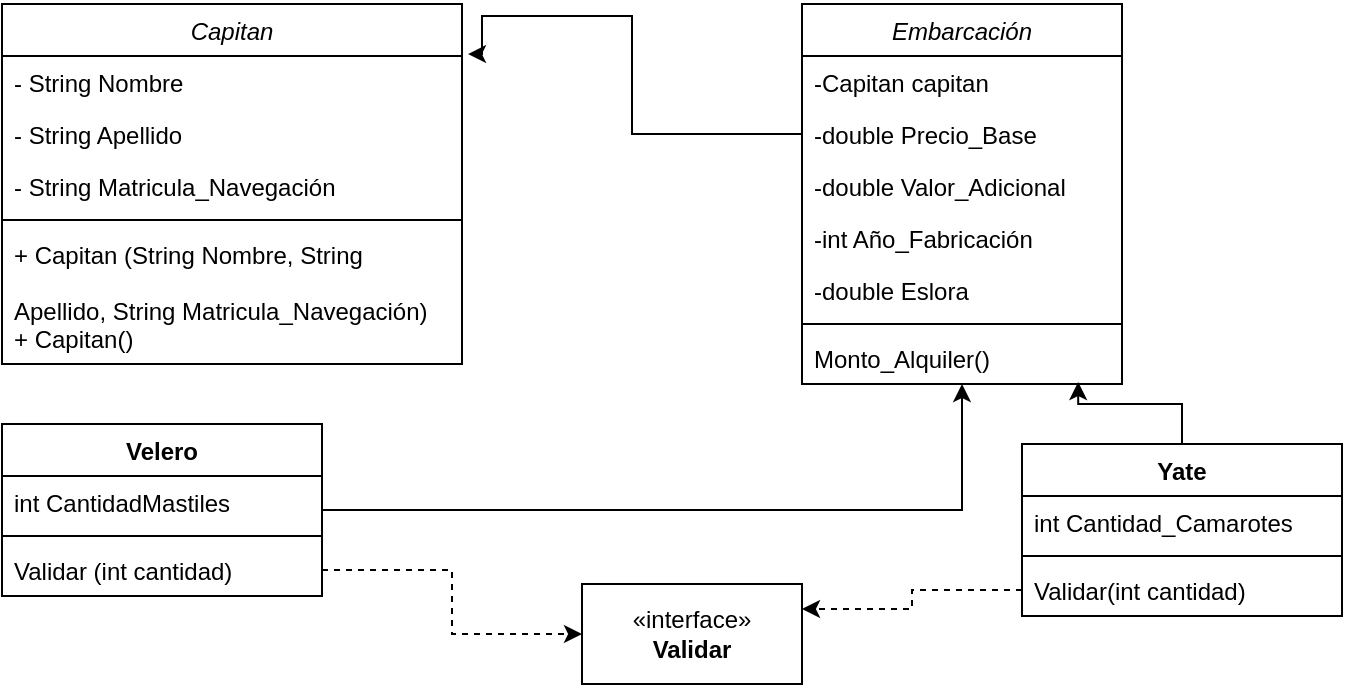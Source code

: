 <mxfile version="22.0.3" type="device">
  <diagram id="C5RBs43oDa-KdzZeNtuy" name="Page-1">
    <mxGraphModel dx="874" dy="462" grid="1" gridSize="10" guides="1" tooltips="1" connect="1" arrows="1" fold="1" page="1" pageScale="1" pageWidth="827" pageHeight="1169" math="0" shadow="0">
      <root>
        <mxCell id="WIyWlLk6GJQsqaUBKTNV-0" />
        <mxCell id="WIyWlLk6GJQsqaUBKTNV-1" parent="WIyWlLk6GJQsqaUBKTNV-0" />
        <mxCell id="zkfFHV4jXpPFQw0GAbJ--0" value="Capitan" style="swimlane;fontStyle=2;align=center;verticalAlign=top;childLayout=stackLayout;horizontal=1;startSize=26;horizontalStack=0;resizeParent=1;resizeLast=0;collapsible=1;marginBottom=0;rounded=0;shadow=0;strokeWidth=1;" parent="WIyWlLk6GJQsqaUBKTNV-1" vertex="1">
          <mxGeometry x="130" y="30" width="230" height="180" as="geometry">
            <mxRectangle x="230" y="140" width="160" height="26" as="alternateBounds" />
          </mxGeometry>
        </mxCell>
        <mxCell id="zkfFHV4jXpPFQw0GAbJ--1" value="- String Nombre&#xa;" style="text;align=left;verticalAlign=top;spacingLeft=4;spacingRight=4;overflow=hidden;rotatable=0;points=[[0,0.5],[1,0.5]];portConstraint=eastwest;" parent="zkfFHV4jXpPFQw0GAbJ--0" vertex="1">
          <mxGeometry y="26" width="230" height="26" as="geometry" />
        </mxCell>
        <mxCell id="zkfFHV4jXpPFQw0GAbJ--2" value="- String Apellido" style="text;align=left;verticalAlign=top;spacingLeft=4;spacingRight=4;overflow=hidden;rotatable=0;points=[[0,0.5],[1,0.5]];portConstraint=eastwest;rounded=0;shadow=0;html=0;" parent="zkfFHV4jXpPFQw0GAbJ--0" vertex="1">
          <mxGeometry y="52" width="230" height="26" as="geometry" />
        </mxCell>
        <mxCell id="zkfFHV4jXpPFQw0GAbJ--3" value="- String Matricula_Navegación" style="text;align=left;verticalAlign=top;spacingLeft=4;spacingRight=4;overflow=hidden;rotatable=0;points=[[0,0.5],[1,0.5]];portConstraint=eastwest;rounded=0;shadow=0;html=0;" parent="zkfFHV4jXpPFQw0GAbJ--0" vertex="1">
          <mxGeometry y="78" width="230" height="26" as="geometry" />
        </mxCell>
        <mxCell id="zkfFHV4jXpPFQw0GAbJ--4" value="" style="line;html=1;strokeWidth=1;align=left;verticalAlign=middle;spacingTop=-1;spacingLeft=3;spacingRight=3;rotatable=0;labelPosition=right;points=[];portConstraint=eastwest;" parent="zkfFHV4jXpPFQw0GAbJ--0" vertex="1">
          <mxGeometry y="104" width="230" height="8" as="geometry" />
        </mxCell>
        <mxCell id="zkfFHV4jXpPFQw0GAbJ--5" value="+ Capitan (String Nombre, String &#xa;&#xa;Apellido, String Matricula_Navegación)&#xa;+ Capitan()&#xa;&#xa;" style="text;align=left;verticalAlign=top;spacingLeft=4;spacingRight=4;overflow=hidden;rotatable=0;points=[[0,0.5],[1,0.5]];portConstraint=eastwest;" parent="zkfFHV4jXpPFQw0GAbJ--0" vertex="1">
          <mxGeometry y="112" width="230" height="68" as="geometry" />
        </mxCell>
        <mxCell id="MlrO2HQjequSHd-2nxd6-0" value="Embarcación" style="swimlane;fontStyle=2;align=center;verticalAlign=top;childLayout=stackLayout;horizontal=1;startSize=26;horizontalStack=0;resizeParent=1;resizeLast=0;collapsible=1;marginBottom=0;rounded=0;shadow=0;strokeWidth=1;" parent="WIyWlLk6GJQsqaUBKTNV-1" vertex="1">
          <mxGeometry x="530" y="30" width="160" height="190" as="geometry">
            <mxRectangle x="230" y="140" width="160" height="26" as="alternateBounds" />
          </mxGeometry>
        </mxCell>
        <mxCell id="MlrO2HQjequSHd-2nxd6-1" value="-Capitan capitan&#xa;" style="text;align=left;verticalAlign=top;spacingLeft=4;spacingRight=4;overflow=hidden;rotatable=0;points=[[0,0.5],[1,0.5]];portConstraint=eastwest;" parent="MlrO2HQjequSHd-2nxd6-0" vertex="1">
          <mxGeometry y="26" width="160" height="26" as="geometry" />
        </mxCell>
        <mxCell id="MlrO2HQjequSHd-2nxd6-9" value="-double Precio_Base&#xa;" style="text;align=left;verticalAlign=top;spacingLeft=4;spacingRight=4;overflow=hidden;rotatable=0;points=[[0,0.5],[1,0.5]];portConstraint=eastwest;" parent="MlrO2HQjequSHd-2nxd6-0" vertex="1">
          <mxGeometry y="52" width="160" height="26" as="geometry" />
        </mxCell>
        <mxCell id="MlrO2HQjequSHd-2nxd6-2" value="-double Valor_Adicional" style="text;align=left;verticalAlign=top;spacingLeft=4;spacingRight=4;overflow=hidden;rotatable=0;points=[[0,0.5],[1,0.5]];portConstraint=eastwest;rounded=0;shadow=0;html=0;" parent="MlrO2HQjequSHd-2nxd6-0" vertex="1">
          <mxGeometry y="78" width="160" height="26" as="geometry" />
        </mxCell>
        <mxCell id="MlrO2HQjequSHd-2nxd6-3" value="-int Año_Fabricación" style="text;align=left;verticalAlign=top;spacingLeft=4;spacingRight=4;overflow=hidden;rotatable=0;points=[[0,0.5],[1,0.5]];portConstraint=eastwest;rounded=0;shadow=0;html=0;" parent="MlrO2HQjequSHd-2nxd6-0" vertex="1">
          <mxGeometry y="104" width="160" height="26" as="geometry" />
        </mxCell>
        <mxCell id="MlrO2HQjequSHd-2nxd6-6" value="-double Eslora&#xa;" style="text;align=left;verticalAlign=top;spacingLeft=4;spacingRight=4;overflow=hidden;rotatable=0;points=[[0,0.5],[1,0.5]];portConstraint=eastwest;rounded=0;shadow=0;html=0;" parent="MlrO2HQjequSHd-2nxd6-0" vertex="1">
          <mxGeometry y="130" width="160" height="26" as="geometry" />
        </mxCell>
        <mxCell id="MlrO2HQjequSHd-2nxd6-4" value="" style="line;html=1;strokeWidth=1;align=left;verticalAlign=middle;spacingTop=-1;spacingLeft=3;spacingRight=3;rotatable=0;labelPosition=right;points=[];portConstraint=eastwest;" parent="MlrO2HQjequSHd-2nxd6-0" vertex="1">
          <mxGeometry y="156" width="160" height="8" as="geometry" />
        </mxCell>
        <mxCell id="MlrO2HQjequSHd-2nxd6-5" value="Monto_Alquiler()" style="text;align=left;verticalAlign=top;spacingLeft=4;spacingRight=4;overflow=hidden;rotatable=0;points=[[0,0.5],[1,0.5]];portConstraint=eastwest;" parent="MlrO2HQjequSHd-2nxd6-0" vertex="1">
          <mxGeometry y="164" width="160" height="26" as="geometry" />
        </mxCell>
        <mxCell id="xWQ-xjilkIsuWyzfWB-8-0" style="edgeStyle=orthogonalEdgeStyle;rounded=0;orthogonalLoop=1;jettySize=auto;html=1;" parent="WIyWlLk6GJQsqaUBKTNV-1" source="MlrO2HQjequSHd-2nxd6-11" target="MlrO2HQjequSHd-2nxd6-0" edge="1">
          <mxGeometry relative="1" as="geometry" />
        </mxCell>
        <mxCell id="MlrO2HQjequSHd-2nxd6-11" value="Velero" style="swimlane;fontStyle=1;align=center;verticalAlign=top;childLayout=stackLayout;horizontal=1;startSize=26;horizontalStack=0;resizeParent=1;resizeParentMax=0;resizeLast=0;collapsible=1;marginBottom=0;whiteSpace=wrap;html=1;" parent="WIyWlLk6GJQsqaUBKTNV-1" vertex="1">
          <mxGeometry x="130" y="240" width="160" height="86" as="geometry" />
        </mxCell>
        <mxCell id="MlrO2HQjequSHd-2nxd6-12" value="int CantidadMastiles" style="text;strokeColor=none;fillColor=none;align=left;verticalAlign=top;spacingLeft=4;spacingRight=4;overflow=hidden;rotatable=0;points=[[0,0.5],[1,0.5]];portConstraint=eastwest;whiteSpace=wrap;html=1;" parent="MlrO2HQjequSHd-2nxd6-11" vertex="1">
          <mxGeometry y="26" width="160" height="26" as="geometry" />
        </mxCell>
        <mxCell id="MlrO2HQjequSHd-2nxd6-13" value="" style="line;strokeWidth=1;fillColor=none;align=left;verticalAlign=middle;spacingTop=-1;spacingLeft=3;spacingRight=3;rotatable=0;labelPosition=right;points=[];portConstraint=eastwest;strokeColor=inherit;" parent="MlrO2HQjequSHd-2nxd6-11" vertex="1">
          <mxGeometry y="52" width="160" height="8" as="geometry" />
        </mxCell>
        <mxCell id="MlrO2HQjequSHd-2nxd6-14" value="Validar (int cantidad)" style="text;strokeColor=none;fillColor=none;align=left;verticalAlign=top;spacingLeft=4;spacingRight=4;overflow=hidden;rotatable=0;points=[[0,0.5],[1,0.5]];portConstraint=eastwest;whiteSpace=wrap;html=1;" parent="MlrO2HQjequSHd-2nxd6-11" vertex="1">
          <mxGeometry y="60" width="160" height="26" as="geometry" />
        </mxCell>
        <mxCell id="MlrO2HQjequSHd-2nxd6-17" value="Yate" style="swimlane;fontStyle=1;align=center;verticalAlign=top;childLayout=stackLayout;horizontal=1;startSize=26;horizontalStack=0;resizeParent=1;resizeParentMax=0;resizeLast=0;collapsible=1;marginBottom=0;whiteSpace=wrap;html=1;" parent="WIyWlLk6GJQsqaUBKTNV-1" vertex="1">
          <mxGeometry x="640" y="250" width="160" height="86" as="geometry" />
        </mxCell>
        <mxCell id="MlrO2HQjequSHd-2nxd6-18" value="int Cantidad_Camarotes" style="text;strokeColor=none;fillColor=none;align=left;verticalAlign=top;spacingLeft=4;spacingRight=4;overflow=hidden;rotatable=0;points=[[0,0.5],[1,0.5]];portConstraint=eastwest;whiteSpace=wrap;html=1;" parent="MlrO2HQjequSHd-2nxd6-17" vertex="1">
          <mxGeometry y="26" width="160" height="26" as="geometry" />
        </mxCell>
        <mxCell id="MlrO2HQjequSHd-2nxd6-19" value="" style="line;strokeWidth=1;fillColor=none;align=left;verticalAlign=middle;spacingTop=-1;spacingLeft=3;spacingRight=3;rotatable=0;labelPosition=right;points=[];portConstraint=eastwest;strokeColor=inherit;" parent="MlrO2HQjequSHd-2nxd6-17" vertex="1">
          <mxGeometry y="52" width="160" height="8" as="geometry" />
        </mxCell>
        <mxCell id="MlrO2HQjequSHd-2nxd6-20" value="Validar(int cantidad)" style="text;strokeColor=none;fillColor=none;align=left;verticalAlign=top;spacingLeft=4;spacingRight=4;overflow=hidden;rotatable=0;points=[[0,0.5],[1,0.5]];portConstraint=eastwest;whiteSpace=wrap;html=1;" parent="MlrO2HQjequSHd-2nxd6-17" vertex="1">
          <mxGeometry y="60" width="160" height="26" as="geometry" />
        </mxCell>
        <mxCell id="xWQ-xjilkIsuWyzfWB-8-1" style="edgeStyle=orthogonalEdgeStyle;rounded=0;orthogonalLoop=1;jettySize=auto;html=1;entryX=0.863;entryY=0.962;entryDx=0;entryDy=0;entryPerimeter=0;" parent="WIyWlLk6GJQsqaUBKTNV-1" source="MlrO2HQjequSHd-2nxd6-17" target="MlrO2HQjequSHd-2nxd6-5" edge="1">
          <mxGeometry relative="1" as="geometry">
            <mxPoint x="620" y="290" as="targetPoint" />
          </mxGeometry>
        </mxCell>
        <mxCell id="q8_ItfXLcP2JXnImdktI-1" style="edgeStyle=orthogonalEdgeStyle;rounded=0;orthogonalLoop=1;jettySize=auto;html=1;entryX=1.013;entryY=-0.038;entryDx=0;entryDy=0;entryPerimeter=0;" edge="1" parent="WIyWlLk6GJQsqaUBKTNV-1" source="MlrO2HQjequSHd-2nxd6-9" target="zkfFHV4jXpPFQw0GAbJ--1">
          <mxGeometry relative="1" as="geometry">
            <Array as="points">
              <mxPoint x="445" y="95" />
              <mxPoint x="445" y="36" />
              <mxPoint x="370" y="36" />
              <mxPoint x="370" y="55" />
            </Array>
          </mxGeometry>
        </mxCell>
        <mxCell id="q8_ItfXLcP2JXnImdktI-2" value="&lt;div&gt;«interface»&lt;b&gt;&lt;br&gt;&lt;/b&gt;&lt;/div&gt;&lt;div&gt;&lt;b&gt;Validar&lt;/b&gt;&lt;/div&gt;" style="html=1;whiteSpace=wrap;" vertex="1" parent="WIyWlLk6GJQsqaUBKTNV-1">
          <mxGeometry x="420" y="320" width="110" height="50" as="geometry" />
        </mxCell>
        <mxCell id="q8_ItfXLcP2JXnImdktI-3" style="edgeStyle=orthogonalEdgeStyle;rounded=0;orthogonalLoop=1;jettySize=auto;html=1;dashed=1;" edge="1" parent="WIyWlLk6GJQsqaUBKTNV-1" source="MlrO2HQjequSHd-2nxd6-14" target="q8_ItfXLcP2JXnImdktI-2">
          <mxGeometry relative="1" as="geometry" />
        </mxCell>
        <mxCell id="q8_ItfXLcP2JXnImdktI-4" style="edgeStyle=orthogonalEdgeStyle;rounded=0;orthogonalLoop=1;jettySize=auto;html=1;entryX=1;entryY=0.25;entryDx=0;entryDy=0;dashed=1;" edge="1" parent="WIyWlLk6GJQsqaUBKTNV-1" source="MlrO2HQjequSHd-2nxd6-20" target="q8_ItfXLcP2JXnImdktI-2">
          <mxGeometry relative="1" as="geometry" />
        </mxCell>
      </root>
    </mxGraphModel>
  </diagram>
</mxfile>
